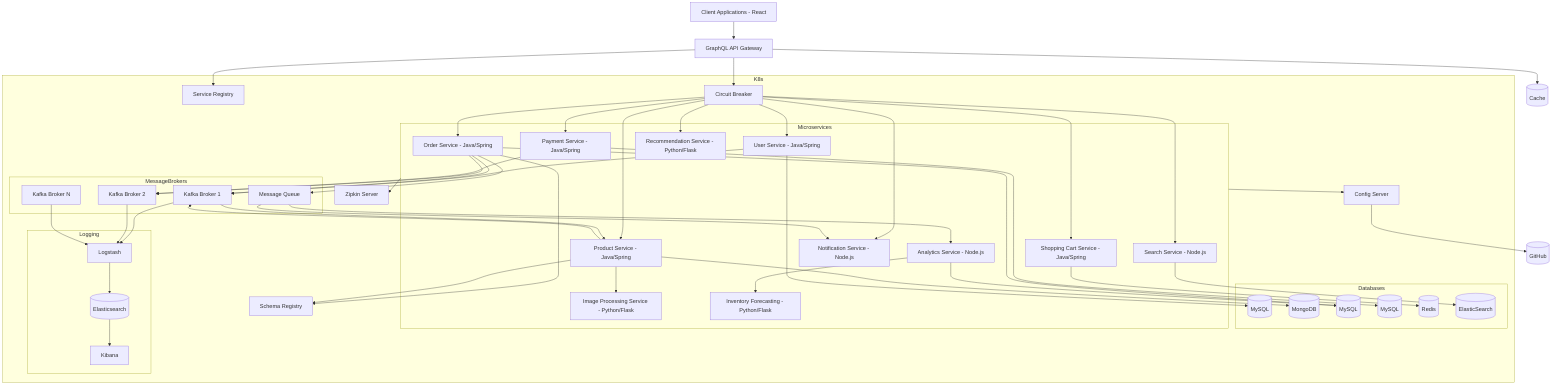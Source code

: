 graph TD
    Client[Client Applications - React]
    GraphQLGateway[GraphQL API Gateway]
    K8s[Kubernetes Cluster]
    
    subgraph K8s
        ServiceRegistry[Service Registry]
        CircuitBreaker[Circuit Breaker]
        ZipkinServer[Zipkin Server]
        ConfigServer[Config Server]
        SchemaRegistry[Schema Registry]
        
        subgraph Databases
            UserDB[(MySQL)]
            ProductDB[(MongoDB)]
            OrderDB[(MySQL)]
            PaymentDB[(MySQL)]
            Redis[(Redis)]
            ElasticSearch[(ElasticSearch)]
        end
        
        subgraph Microservices
            UserService[User Service - Java/Spring]
            ProductService[Product Service - Java/Spring]
            OrderService[Order Service - Java/Spring]
            PaymentService[Payment Service - Java/Spring]
            CartService[Shopping Cart Service - Java/Spring]
            SearchService[Search Service - Node.js]
            NotificationService[Notification Service - Node.js]
            AnalyticsService[Analytics Service - Node.js]
            RecommendationService[Recommendation Service - Python/Flask]
            ImageProcessingService[Image Processing Service - Python/Flask]
            InventoryService[Inventory Forecasting - Python/Flask]
        end
        
        subgraph MessageBrokers
            Kafka1[Kafka Broker 1]
            Kafka2[Kafka Broker 2]
            KafkaN[Kafka Broker N]
            MQ[Message Queue]
        end
        
        subgraph Logging
            ElasticsearchLogging[(Elasticsearch)]
            Logstash[Logstash]
            Kibana[Kibana]
        end
    end
    
    Client --> GraphQLGateway
    GraphQLGateway --> ServiceRegistry
    GraphQLGateway --> CircuitBreaker
    GraphQLGateway --> Cache[(Cache)]
    
    CircuitBreaker --> UserService
    CircuitBreaker --> ProductService
    CircuitBreaker --> OrderService
    CircuitBreaker --> PaymentService
    CircuitBreaker --> CartService
    CircuitBreaker --> SearchService
    CircuitBreaker --> NotificationService
    CircuitBreaker --> RecommendationService
    
    UserService --> UserDB
    ProductService --> ProductDB
    OrderService --> OrderDB
    PaymentService --> PaymentDB
    CartService --> Redis
    SearchService --> ElasticSearch
    
    UserService --> Kafka1
    ProductService --> Kafka1
    OrderService --> Kafka2
    PaymentService --> Kafka2
    OrderService --> MQ
    MQ --> NotificationService
    MQ --> AnalyticsService
    
    AnalyticsService --> OrderDB
    AnalyticsService --> InventoryService
    
    ProductService --> ImageProcessingService
    
    Microservices --> ZipkinServer
    Microservices --> ConfigServer
    
    OrderService --> SchemaRegistry
    ProductService --> SchemaRegistry
    
    OrderService --> Kafka1
    Kafka1 --> ProductService
    
    Kafka1 --> Logstash
    Kafka2 --> Logstash
    KafkaN --> Logstash
    Logstash --> ElasticsearchLogging
    ElasticsearchLogging --> Kibana
    
    ConfigServer --> GitHub[(GitHub)]